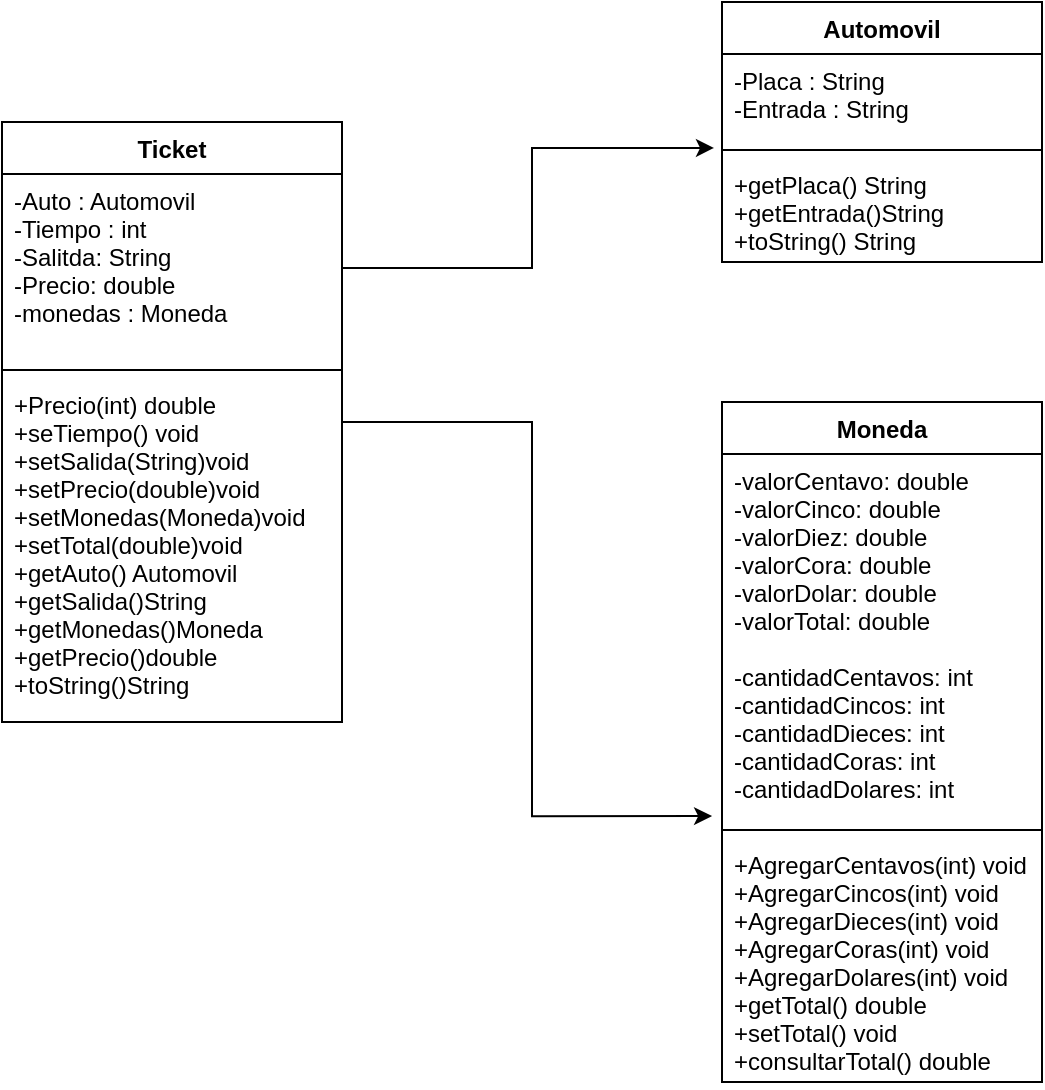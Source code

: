 <mxfile version="12.9.3" type="device"><diagram id="C5RBs43oDa-KdzZeNtuy" name="Page-1"><mxGraphModel dx="1361" dy="582" grid="1" gridSize="10" guides="1" tooltips="1" connect="1" arrows="1" fold="1" page="1" pageScale="1" pageWidth="827" pageHeight="1169" math="0" shadow="0"><root><mxCell id="WIyWlLk6GJQsqaUBKTNV-0"/><mxCell id="WIyWlLk6GJQsqaUBKTNV-1" parent="WIyWlLk6GJQsqaUBKTNV-0"/><mxCell id="EXC1B_y8ERcjzaQ_8rek-9" value="Automovil" style="swimlane;fontStyle=1;align=center;verticalAlign=top;childLayout=stackLayout;horizontal=1;startSize=26;horizontalStack=0;resizeParent=1;resizeParentMax=0;resizeLast=0;collapsible=1;marginBottom=0;" vertex="1" parent="WIyWlLk6GJQsqaUBKTNV-1"><mxGeometry x="670" y="200" width="160" height="130" as="geometry"/></mxCell><mxCell id="EXC1B_y8ERcjzaQ_8rek-10" value="-Placa : String&#10;-Entrada : String" style="text;strokeColor=none;fillColor=none;align=left;verticalAlign=top;spacingLeft=4;spacingRight=4;overflow=hidden;rotatable=0;points=[[0,0.5],[1,0.5]];portConstraint=eastwest;" vertex="1" parent="EXC1B_y8ERcjzaQ_8rek-9"><mxGeometry y="26" width="160" height="44" as="geometry"/></mxCell><mxCell id="EXC1B_y8ERcjzaQ_8rek-11" value="" style="line;strokeWidth=1;fillColor=none;align=left;verticalAlign=middle;spacingTop=-1;spacingLeft=3;spacingRight=3;rotatable=0;labelPosition=right;points=[];portConstraint=eastwest;" vertex="1" parent="EXC1B_y8ERcjzaQ_8rek-9"><mxGeometry y="70" width="160" height="8" as="geometry"/></mxCell><mxCell id="EXC1B_y8ERcjzaQ_8rek-12" value="+getPlaca() String&#10;+getEntrada()String&#10;+toString() String" style="text;strokeColor=none;fillColor=none;align=left;verticalAlign=top;spacingLeft=4;spacingRight=4;overflow=hidden;rotatable=0;points=[[0,0.5],[1,0.5]];portConstraint=eastwest;" vertex="1" parent="EXC1B_y8ERcjzaQ_8rek-9"><mxGeometry y="78" width="160" height="52" as="geometry"/></mxCell><mxCell id="EXC1B_y8ERcjzaQ_8rek-13" value="Moneda" style="swimlane;fontStyle=1;align=center;verticalAlign=top;childLayout=stackLayout;horizontal=1;startSize=26;horizontalStack=0;resizeParent=1;resizeParentMax=0;resizeLast=0;collapsible=1;marginBottom=0;" vertex="1" parent="WIyWlLk6GJQsqaUBKTNV-1"><mxGeometry x="670" y="400" width="160" height="340" as="geometry"/></mxCell><mxCell id="EXC1B_y8ERcjzaQ_8rek-14" value="-valorCentavo: double&#10;-valorCinco: double&#10;-valorDiez: double&#10;-valorCora: double&#10;-valorDolar: double&#10;-valorTotal: double&#10;&#10;-cantidadCentavos: int&#10;-cantidadCincos: int&#10;-cantidadDieces: int&#10;-cantidadCoras: int&#10;-cantidadDolares: int" style="text;strokeColor=none;fillColor=none;align=left;verticalAlign=top;spacingLeft=4;spacingRight=4;overflow=hidden;rotatable=0;points=[[0,0.5],[1,0.5]];portConstraint=eastwest;" vertex="1" parent="EXC1B_y8ERcjzaQ_8rek-13"><mxGeometry y="26" width="160" height="184" as="geometry"/></mxCell><mxCell id="EXC1B_y8ERcjzaQ_8rek-15" value="" style="line;strokeWidth=1;fillColor=none;align=left;verticalAlign=middle;spacingTop=-1;spacingLeft=3;spacingRight=3;rotatable=0;labelPosition=right;points=[];portConstraint=eastwest;" vertex="1" parent="EXC1B_y8ERcjzaQ_8rek-13"><mxGeometry y="210" width="160" height="8" as="geometry"/></mxCell><mxCell id="EXC1B_y8ERcjzaQ_8rek-16" value="+AgregarCentavos(int) void&#10;+AgregarCincos(int) void&#10;+AgregarDieces(int) void&#10;+AgregarCoras(int) void&#10;+AgregarDolares(int) void&#10;+getTotal() double&#10;+setTotal() void&#10;+consultarTotal() double" style="text;strokeColor=none;fillColor=none;align=left;verticalAlign=top;spacingLeft=4;spacingRight=4;overflow=hidden;rotatable=0;points=[[0,0.5],[1,0.5]];portConstraint=eastwest;" vertex="1" parent="EXC1B_y8ERcjzaQ_8rek-13"><mxGeometry y="218" width="160" height="122" as="geometry"/></mxCell><mxCell id="EXC1B_y8ERcjzaQ_8rek-17" style="edgeStyle=orthogonalEdgeStyle;rounded=0;orthogonalLoop=1;jettySize=auto;html=1;entryX=-0.031;entryY=0.984;entryDx=0;entryDy=0;entryPerimeter=0;" edge="1" parent="WIyWlLk6GJQsqaUBKTNV-1" source="EXC1B_y8ERcjzaQ_8rek-18" target="EXC1B_y8ERcjzaQ_8rek-14"><mxGeometry relative="1" as="geometry"/></mxCell><mxCell id="EXC1B_y8ERcjzaQ_8rek-18" value="Ticket" style="swimlane;fontStyle=1;align=center;verticalAlign=top;childLayout=stackLayout;horizontal=1;startSize=26;horizontalStack=0;resizeParent=1;resizeParentMax=0;resizeLast=0;collapsible=1;marginBottom=0;" vertex="1" parent="WIyWlLk6GJQsqaUBKTNV-1"><mxGeometry x="310" y="260" width="170" height="300" as="geometry"/></mxCell><mxCell id="EXC1B_y8ERcjzaQ_8rek-19" value="-Auto : Automovil&#10;-Tiempo : int&#10;-Salitda: String&#10;-Precio: double&#10;-monedas : Moneda" style="text;strokeColor=none;fillColor=none;align=left;verticalAlign=top;spacingLeft=4;spacingRight=4;overflow=hidden;rotatable=0;points=[[0,0.5],[1,0.5]];portConstraint=eastwest;" vertex="1" parent="EXC1B_y8ERcjzaQ_8rek-18"><mxGeometry y="26" width="170" height="94" as="geometry"/></mxCell><mxCell id="EXC1B_y8ERcjzaQ_8rek-20" value="" style="line;strokeWidth=1;fillColor=none;align=left;verticalAlign=middle;spacingTop=-1;spacingLeft=3;spacingRight=3;rotatable=0;labelPosition=right;points=[];portConstraint=eastwest;" vertex="1" parent="EXC1B_y8ERcjzaQ_8rek-18"><mxGeometry y="120" width="170" height="8" as="geometry"/></mxCell><mxCell id="EXC1B_y8ERcjzaQ_8rek-21" value="+Precio(int) double&#10;+seTiempo() void&#10;+setSalida(String)void&#10;+setPrecio(double)void&#10;+setMonedas(Moneda)void&#10;+setTotal(double)void&#10;+getAuto() Automovil&#10;+getSalida()String&#10;+getMonedas()Moneda&#10;+getPrecio()double&#10;+toString()String" style="text;strokeColor=none;fillColor=none;align=left;verticalAlign=top;spacingLeft=4;spacingRight=4;overflow=hidden;rotatable=0;points=[[0,0.5],[1,0.5]];portConstraint=eastwest;" vertex="1" parent="EXC1B_y8ERcjzaQ_8rek-18"><mxGeometry y="128" width="170" height="172" as="geometry"/></mxCell><mxCell id="EXC1B_y8ERcjzaQ_8rek-22" style="edgeStyle=orthogonalEdgeStyle;rounded=0;orthogonalLoop=1;jettySize=auto;html=1;entryX=-0.025;entryY=1.068;entryDx=0;entryDy=0;entryPerimeter=0;" edge="1" parent="WIyWlLk6GJQsqaUBKTNV-1" source="EXC1B_y8ERcjzaQ_8rek-19" target="EXC1B_y8ERcjzaQ_8rek-10"><mxGeometry relative="1" as="geometry"/></mxCell></root></mxGraphModel></diagram></mxfile>
